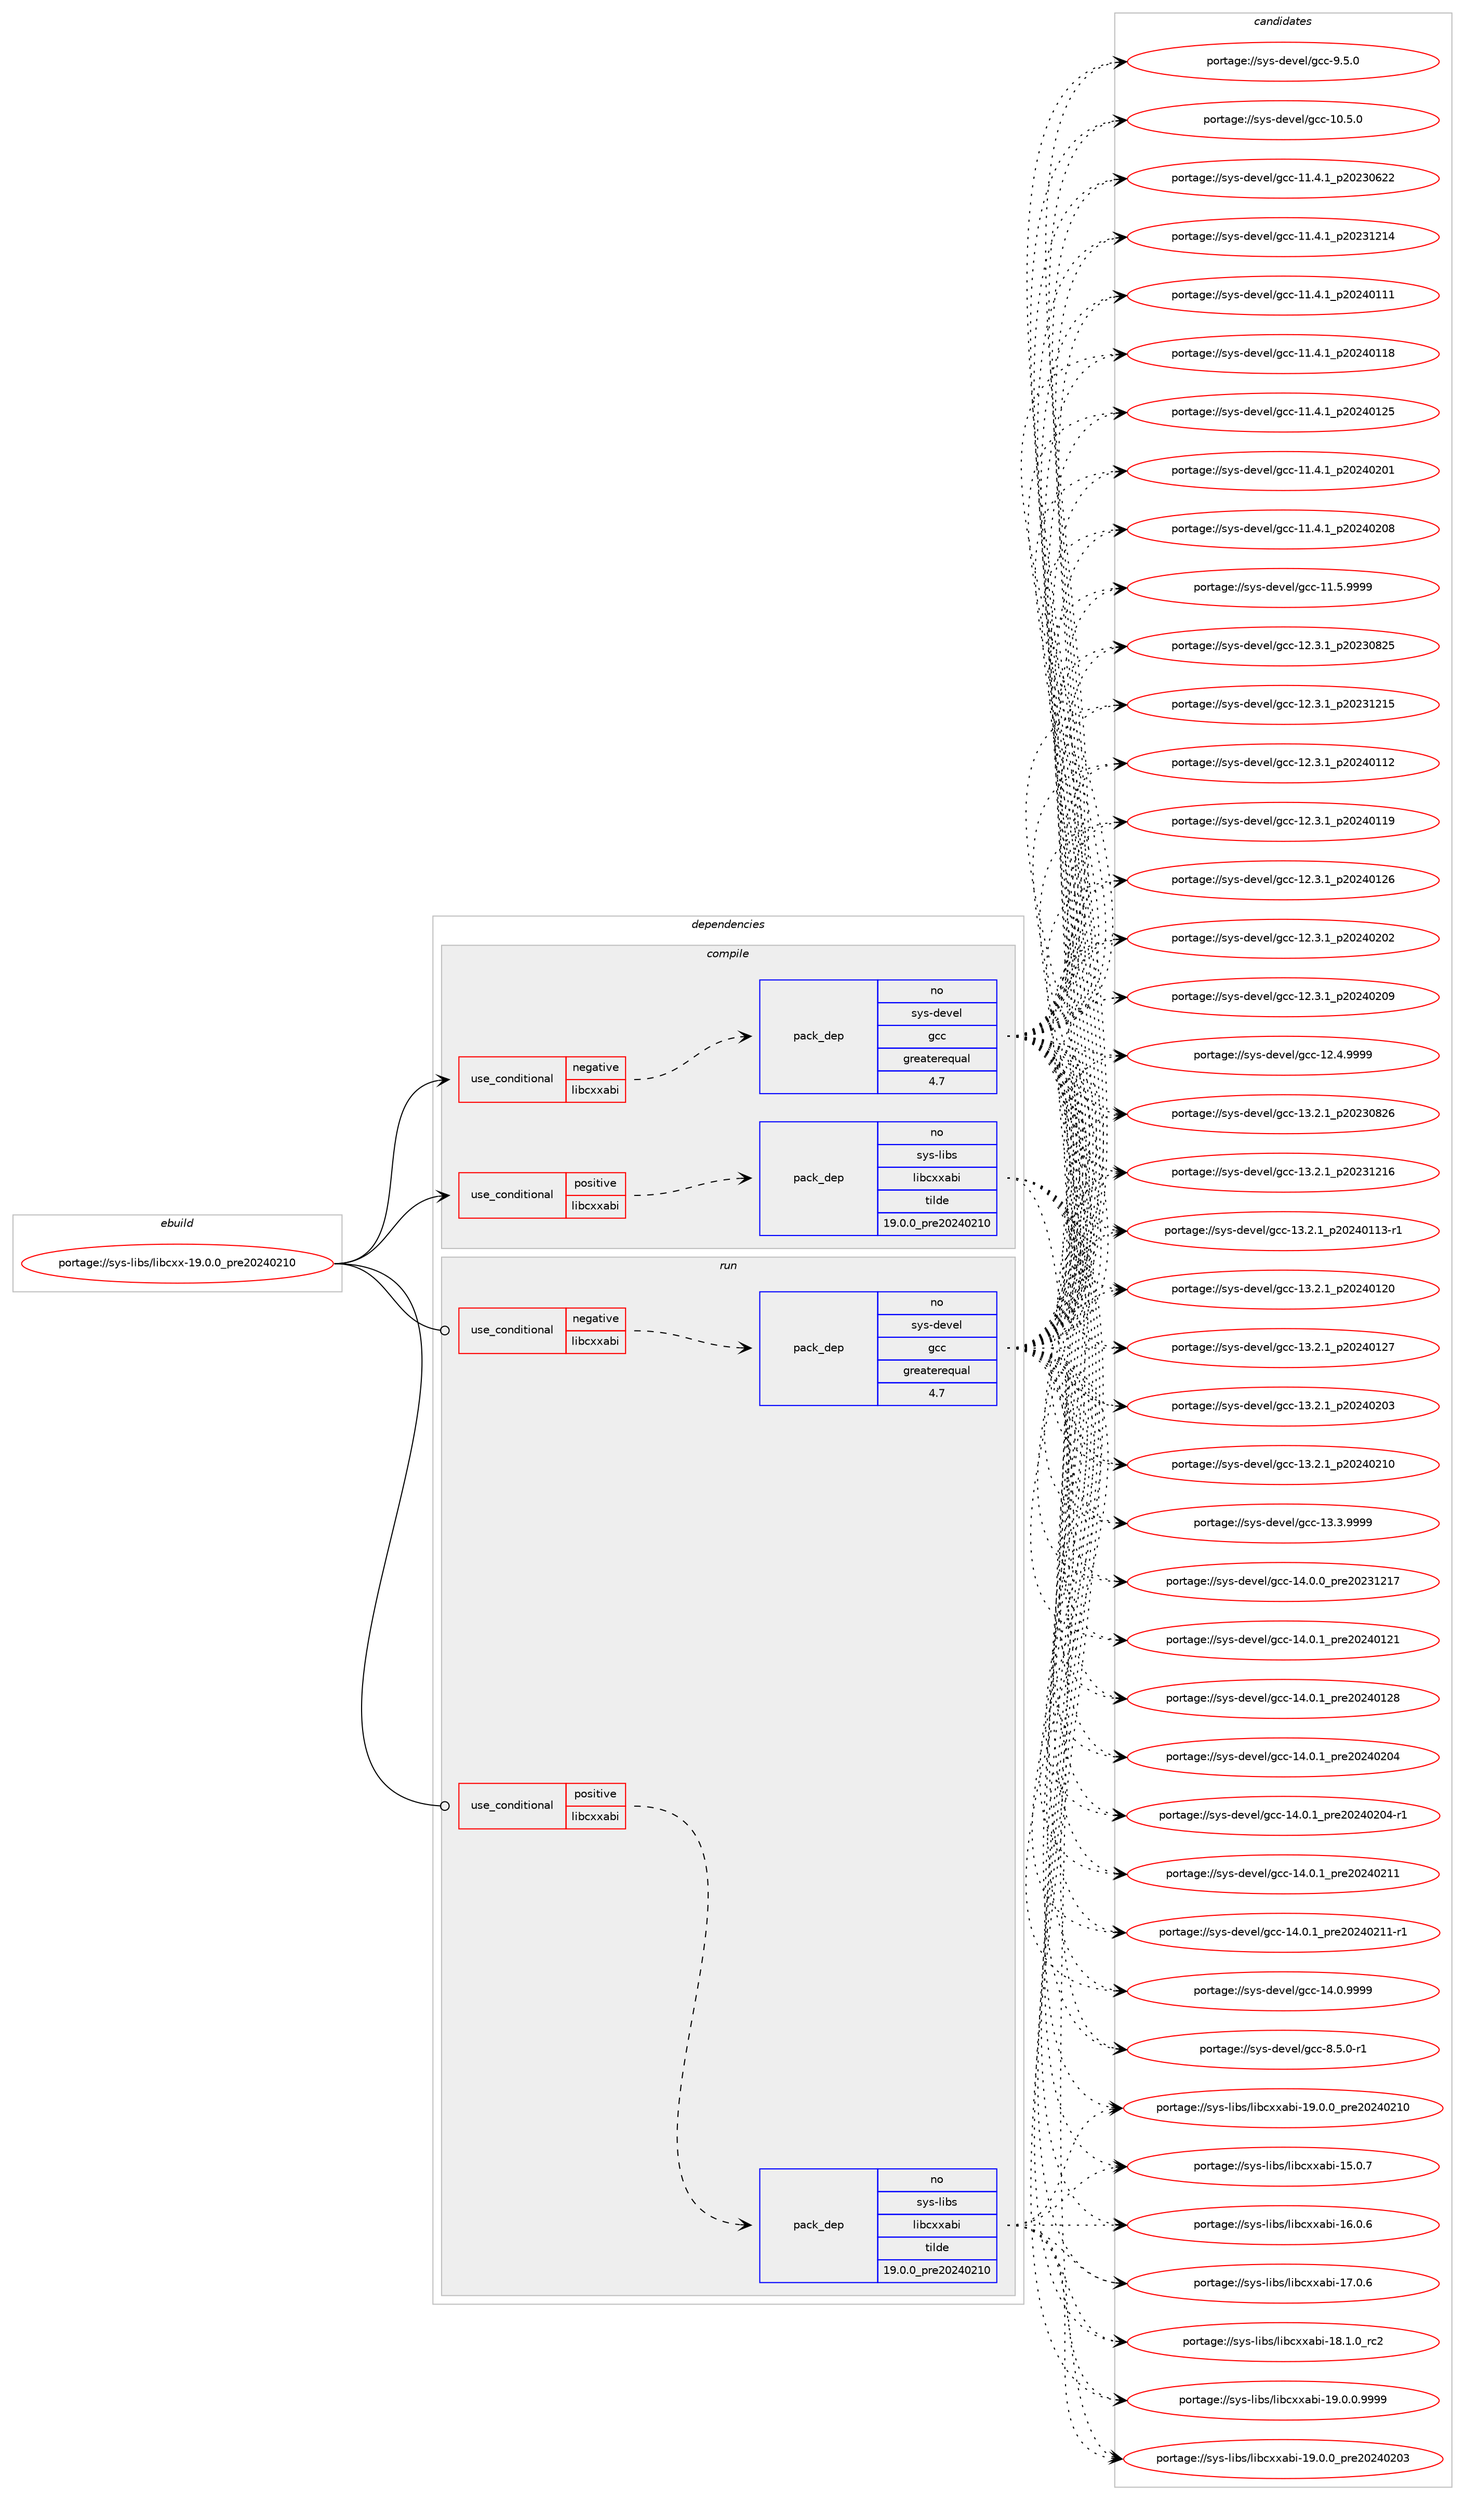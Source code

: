 digraph prolog {

# *************
# Graph options
# *************

newrank=true;
concentrate=true;
compound=true;
graph [rankdir=LR,fontname=Helvetica,fontsize=10,ranksep=1.5];#, ranksep=2.5, nodesep=0.2];
edge  [arrowhead=vee];
node  [fontname=Helvetica,fontsize=10];

# **********
# The ebuild
# **********

subgraph cluster_leftcol {
color=gray;
label=<<i>ebuild</i>>;
id [label="portage://sys-libs/libcxx-19.0.0_pre20240210", color=red, width=4, href="../sys-libs/libcxx-19.0.0_pre20240210.svg"];
}

# ****************
# The dependencies
# ****************

subgraph cluster_midcol {
color=gray;
label=<<i>dependencies</i>>;
subgraph cluster_compile {
fillcolor="#eeeeee";
style=filled;
label=<<i>compile</i>>;
subgraph cond16757 {
dependency25088 [label=<<TABLE BORDER="0" CELLBORDER="1" CELLSPACING="0" CELLPADDING="4"><TR><TD ROWSPAN="3" CELLPADDING="10">use_conditional</TD></TR><TR><TD>negative</TD></TR><TR><TD>libcxxabi</TD></TR></TABLE>>, shape=none, color=red];
subgraph pack8127 {
dependency25089 [label=<<TABLE BORDER="0" CELLBORDER="1" CELLSPACING="0" CELLPADDING="4" WIDTH="220"><TR><TD ROWSPAN="6" CELLPADDING="30">pack_dep</TD></TR><TR><TD WIDTH="110">no</TD></TR><TR><TD>sys-devel</TD></TR><TR><TD>gcc</TD></TR><TR><TD>greaterequal</TD></TR><TR><TD>4.7</TD></TR></TABLE>>, shape=none, color=blue];
}
dependency25088:e -> dependency25089:w [weight=20,style="dashed",arrowhead="vee"];
}
id:e -> dependency25088:w [weight=20,style="solid",arrowhead="vee"];
subgraph cond16758 {
dependency25090 [label=<<TABLE BORDER="0" CELLBORDER="1" CELLSPACING="0" CELLPADDING="4"><TR><TD ROWSPAN="3" CELLPADDING="10">use_conditional</TD></TR><TR><TD>positive</TD></TR><TR><TD>libcxxabi</TD></TR></TABLE>>, shape=none, color=red];
subgraph pack8128 {
dependency25091 [label=<<TABLE BORDER="0" CELLBORDER="1" CELLSPACING="0" CELLPADDING="4" WIDTH="220"><TR><TD ROWSPAN="6" CELLPADDING="30">pack_dep</TD></TR><TR><TD WIDTH="110">no</TD></TR><TR><TD>sys-libs</TD></TR><TR><TD>libcxxabi</TD></TR><TR><TD>tilde</TD></TR><TR><TD>19.0.0_pre20240210</TD></TR></TABLE>>, shape=none, color=blue];
}
dependency25090:e -> dependency25091:w [weight=20,style="dashed",arrowhead="vee"];
}
id:e -> dependency25090:w [weight=20,style="solid",arrowhead="vee"];
# *** BEGIN UNKNOWN DEPENDENCY TYPE (TODO) ***
# id -> package_dependency(portage://sys-libs/libcxx-19.0.0_pre20240210,install,no,sys-devel,llvm,none,[,,],[slot(19)],[])
# *** END UNKNOWN DEPENDENCY TYPE (TODO) ***

}
subgraph cluster_compileandrun {
fillcolor="#eeeeee";
style=filled;
label=<<i>compile and run</i>>;
}
subgraph cluster_run {
fillcolor="#eeeeee";
style=filled;
label=<<i>run</i>>;
subgraph cond16759 {
dependency25092 [label=<<TABLE BORDER="0" CELLBORDER="1" CELLSPACING="0" CELLPADDING="4"><TR><TD ROWSPAN="3" CELLPADDING="10">use_conditional</TD></TR><TR><TD>negative</TD></TR><TR><TD>libcxxabi</TD></TR></TABLE>>, shape=none, color=red];
subgraph pack8129 {
dependency25093 [label=<<TABLE BORDER="0" CELLBORDER="1" CELLSPACING="0" CELLPADDING="4" WIDTH="220"><TR><TD ROWSPAN="6" CELLPADDING="30">pack_dep</TD></TR><TR><TD WIDTH="110">no</TD></TR><TR><TD>sys-devel</TD></TR><TR><TD>gcc</TD></TR><TR><TD>greaterequal</TD></TR><TR><TD>4.7</TD></TR></TABLE>>, shape=none, color=blue];
}
dependency25092:e -> dependency25093:w [weight=20,style="dashed",arrowhead="vee"];
}
id:e -> dependency25092:w [weight=20,style="solid",arrowhead="odot"];
subgraph cond16760 {
dependency25094 [label=<<TABLE BORDER="0" CELLBORDER="1" CELLSPACING="0" CELLPADDING="4"><TR><TD ROWSPAN="3" CELLPADDING="10">use_conditional</TD></TR><TR><TD>positive</TD></TR><TR><TD>libcxxabi</TD></TR></TABLE>>, shape=none, color=red];
subgraph pack8130 {
dependency25095 [label=<<TABLE BORDER="0" CELLBORDER="1" CELLSPACING="0" CELLPADDING="4" WIDTH="220"><TR><TD ROWSPAN="6" CELLPADDING="30">pack_dep</TD></TR><TR><TD WIDTH="110">no</TD></TR><TR><TD>sys-libs</TD></TR><TR><TD>libcxxabi</TD></TR><TR><TD>tilde</TD></TR><TR><TD>19.0.0_pre20240210</TD></TR></TABLE>>, shape=none, color=blue];
}
dependency25094:e -> dependency25095:w [weight=20,style="dashed",arrowhead="vee"];
}
id:e -> dependency25094:w [weight=20,style="solid",arrowhead="odot"];
}
}

# **************
# The candidates
# **************

subgraph cluster_choices {
rank=same;
color=gray;
label=<<i>candidates</i>>;

subgraph choice8127 {
color=black;
nodesep=1;
choice1151211154510010111810110847103999945494846534648 [label="portage://sys-devel/gcc-10.5.0", color=red, width=4,href="../sys-devel/gcc-10.5.0.svg"];
choice1151211154510010111810110847103999945494946524649951125048505148545050 [label="portage://sys-devel/gcc-11.4.1_p20230622", color=red, width=4,href="../sys-devel/gcc-11.4.1_p20230622.svg"];
choice1151211154510010111810110847103999945494946524649951125048505149504952 [label="portage://sys-devel/gcc-11.4.1_p20231214", color=red, width=4,href="../sys-devel/gcc-11.4.1_p20231214.svg"];
choice1151211154510010111810110847103999945494946524649951125048505248494949 [label="portage://sys-devel/gcc-11.4.1_p20240111", color=red, width=4,href="../sys-devel/gcc-11.4.1_p20240111.svg"];
choice1151211154510010111810110847103999945494946524649951125048505248494956 [label="portage://sys-devel/gcc-11.4.1_p20240118", color=red, width=4,href="../sys-devel/gcc-11.4.1_p20240118.svg"];
choice1151211154510010111810110847103999945494946524649951125048505248495053 [label="portage://sys-devel/gcc-11.4.1_p20240125", color=red, width=4,href="../sys-devel/gcc-11.4.1_p20240125.svg"];
choice1151211154510010111810110847103999945494946524649951125048505248504849 [label="portage://sys-devel/gcc-11.4.1_p20240201", color=red, width=4,href="../sys-devel/gcc-11.4.1_p20240201.svg"];
choice1151211154510010111810110847103999945494946524649951125048505248504856 [label="portage://sys-devel/gcc-11.4.1_p20240208", color=red, width=4,href="../sys-devel/gcc-11.4.1_p20240208.svg"];
choice1151211154510010111810110847103999945494946534657575757 [label="portage://sys-devel/gcc-11.5.9999", color=red, width=4,href="../sys-devel/gcc-11.5.9999.svg"];
choice1151211154510010111810110847103999945495046514649951125048505148565053 [label="portage://sys-devel/gcc-12.3.1_p20230825", color=red, width=4,href="../sys-devel/gcc-12.3.1_p20230825.svg"];
choice1151211154510010111810110847103999945495046514649951125048505149504953 [label="portage://sys-devel/gcc-12.3.1_p20231215", color=red, width=4,href="../sys-devel/gcc-12.3.1_p20231215.svg"];
choice1151211154510010111810110847103999945495046514649951125048505248494950 [label="portage://sys-devel/gcc-12.3.1_p20240112", color=red, width=4,href="../sys-devel/gcc-12.3.1_p20240112.svg"];
choice1151211154510010111810110847103999945495046514649951125048505248494957 [label="portage://sys-devel/gcc-12.3.1_p20240119", color=red, width=4,href="../sys-devel/gcc-12.3.1_p20240119.svg"];
choice1151211154510010111810110847103999945495046514649951125048505248495054 [label="portage://sys-devel/gcc-12.3.1_p20240126", color=red, width=4,href="../sys-devel/gcc-12.3.1_p20240126.svg"];
choice1151211154510010111810110847103999945495046514649951125048505248504850 [label="portage://sys-devel/gcc-12.3.1_p20240202", color=red, width=4,href="../sys-devel/gcc-12.3.1_p20240202.svg"];
choice1151211154510010111810110847103999945495046514649951125048505248504857 [label="portage://sys-devel/gcc-12.3.1_p20240209", color=red, width=4,href="../sys-devel/gcc-12.3.1_p20240209.svg"];
choice1151211154510010111810110847103999945495046524657575757 [label="portage://sys-devel/gcc-12.4.9999", color=red, width=4,href="../sys-devel/gcc-12.4.9999.svg"];
choice1151211154510010111810110847103999945495146504649951125048505148565054 [label="portage://sys-devel/gcc-13.2.1_p20230826", color=red, width=4,href="../sys-devel/gcc-13.2.1_p20230826.svg"];
choice1151211154510010111810110847103999945495146504649951125048505149504954 [label="portage://sys-devel/gcc-13.2.1_p20231216", color=red, width=4,href="../sys-devel/gcc-13.2.1_p20231216.svg"];
choice11512111545100101118101108471039999454951465046499511250485052484949514511449 [label="portage://sys-devel/gcc-13.2.1_p20240113-r1", color=red, width=4,href="../sys-devel/gcc-13.2.1_p20240113-r1.svg"];
choice1151211154510010111810110847103999945495146504649951125048505248495048 [label="portage://sys-devel/gcc-13.2.1_p20240120", color=red, width=4,href="../sys-devel/gcc-13.2.1_p20240120.svg"];
choice1151211154510010111810110847103999945495146504649951125048505248495055 [label="portage://sys-devel/gcc-13.2.1_p20240127", color=red, width=4,href="../sys-devel/gcc-13.2.1_p20240127.svg"];
choice1151211154510010111810110847103999945495146504649951125048505248504851 [label="portage://sys-devel/gcc-13.2.1_p20240203", color=red, width=4,href="../sys-devel/gcc-13.2.1_p20240203.svg"];
choice1151211154510010111810110847103999945495146504649951125048505248504948 [label="portage://sys-devel/gcc-13.2.1_p20240210", color=red, width=4,href="../sys-devel/gcc-13.2.1_p20240210.svg"];
choice1151211154510010111810110847103999945495146514657575757 [label="portage://sys-devel/gcc-13.3.9999", color=red, width=4,href="../sys-devel/gcc-13.3.9999.svg"];
choice1151211154510010111810110847103999945495246484648951121141015048505149504955 [label="portage://sys-devel/gcc-14.0.0_pre20231217", color=red, width=4,href="../sys-devel/gcc-14.0.0_pre20231217.svg"];
choice1151211154510010111810110847103999945495246484649951121141015048505248495049 [label="portage://sys-devel/gcc-14.0.1_pre20240121", color=red, width=4,href="../sys-devel/gcc-14.0.1_pre20240121.svg"];
choice1151211154510010111810110847103999945495246484649951121141015048505248495056 [label="portage://sys-devel/gcc-14.0.1_pre20240128", color=red, width=4,href="../sys-devel/gcc-14.0.1_pre20240128.svg"];
choice1151211154510010111810110847103999945495246484649951121141015048505248504852 [label="portage://sys-devel/gcc-14.0.1_pre20240204", color=red, width=4,href="../sys-devel/gcc-14.0.1_pre20240204.svg"];
choice11512111545100101118101108471039999454952464846499511211410150485052485048524511449 [label="portage://sys-devel/gcc-14.0.1_pre20240204-r1", color=red, width=4,href="../sys-devel/gcc-14.0.1_pre20240204-r1.svg"];
choice1151211154510010111810110847103999945495246484649951121141015048505248504949 [label="portage://sys-devel/gcc-14.0.1_pre20240211", color=red, width=4,href="../sys-devel/gcc-14.0.1_pre20240211.svg"];
choice11512111545100101118101108471039999454952464846499511211410150485052485049494511449 [label="portage://sys-devel/gcc-14.0.1_pre20240211-r1", color=red, width=4,href="../sys-devel/gcc-14.0.1_pre20240211-r1.svg"];
choice1151211154510010111810110847103999945495246484657575757 [label="portage://sys-devel/gcc-14.0.9999", color=red, width=4,href="../sys-devel/gcc-14.0.9999.svg"];
choice115121115451001011181011084710399994556465346484511449 [label="portage://sys-devel/gcc-8.5.0-r1", color=red, width=4,href="../sys-devel/gcc-8.5.0-r1.svg"];
choice11512111545100101118101108471039999455746534648 [label="portage://sys-devel/gcc-9.5.0", color=red, width=4,href="../sys-devel/gcc-9.5.0.svg"];
dependency25089:e -> choice1151211154510010111810110847103999945494846534648:w [style=dotted,weight="100"];
dependency25089:e -> choice1151211154510010111810110847103999945494946524649951125048505148545050:w [style=dotted,weight="100"];
dependency25089:e -> choice1151211154510010111810110847103999945494946524649951125048505149504952:w [style=dotted,weight="100"];
dependency25089:e -> choice1151211154510010111810110847103999945494946524649951125048505248494949:w [style=dotted,weight="100"];
dependency25089:e -> choice1151211154510010111810110847103999945494946524649951125048505248494956:w [style=dotted,weight="100"];
dependency25089:e -> choice1151211154510010111810110847103999945494946524649951125048505248495053:w [style=dotted,weight="100"];
dependency25089:e -> choice1151211154510010111810110847103999945494946524649951125048505248504849:w [style=dotted,weight="100"];
dependency25089:e -> choice1151211154510010111810110847103999945494946524649951125048505248504856:w [style=dotted,weight="100"];
dependency25089:e -> choice1151211154510010111810110847103999945494946534657575757:w [style=dotted,weight="100"];
dependency25089:e -> choice1151211154510010111810110847103999945495046514649951125048505148565053:w [style=dotted,weight="100"];
dependency25089:e -> choice1151211154510010111810110847103999945495046514649951125048505149504953:w [style=dotted,weight="100"];
dependency25089:e -> choice1151211154510010111810110847103999945495046514649951125048505248494950:w [style=dotted,weight="100"];
dependency25089:e -> choice1151211154510010111810110847103999945495046514649951125048505248494957:w [style=dotted,weight="100"];
dependency25089:e -> choice1151211154510010111810110847103999945495046514649951125048505248495054:w [style=dotted,weight="100"];
dependency25089:e -> choice1151211154510010111810110847103999945495046514649951125048505248504850:w [style=dotted,weight="100"];
dependency25089:e -> choice1151211154510010111810110847103999945495046514649951125048505248504857:w [style=dotted,weight="100"];
dependency25089:e -> choice1151211154510010111810110847103999945495046524657575757:w [style=dotted,weight="100"];
dependency25089:e -> choice1151211154510010111810110847103999945495146504649951125048505148565054:w [style=dotted,weight="100"];
dependency25089:e -> choice1151211154510010111810110847103999945495146504649951125048505149504954:w [style=dotted,weight="100"];
dependency25089:e -> choice11512111545100101118101108471039999454951465046499511250485052484949514511449:w [style=dotted,weight="100"];
dependency25089:e -> choice1151211154510010111810110847103999945495146504649951125048505248495048:w [style=dotted,weight="100"];
dependency25089:e -> choice1151211154510010111810110847103999945495146504649951125048505248495055:w [style=dotted,weight="100"];
dependency25089:e -> choice1151211154510010111810110847103999945495146504649951125048505248504851:w [style=dotted,weight="100"];
dependency25089:e -> choice1151211154510010111810110847103999945495146504649951125048505248504948:w [style=dotted,weight="100"];
dependency25089:e -> choice1151211154510010111810110847103999945495146514657575757:w [style=dotted,weight="100"];
dependency25089:e -> choice1151211154510010111810110847103999945495246484648951121141015048505149504955:w [style=dotted,weight="100"];
dependency25089:e -> choice1151211154510010111810110847103999945495246484649951121141015048505248495049:w [style=dotted,weight="100"];
dependency25089:e -> choice1151211154510010111810110847103999945495246484649951121141015048505248495056:w [style=dotted,weight="100"];
dependency25089:e -> choice1151211154510010111810110847103999945495246484649951121141015048505248504852:w [style=dotted,weight="100"];
dependency25089:e -> choice11512111545100101118101108471039999454952464846499511211410150485052485048524511449:w [style=dotted,weight="100"];
dependency25089:e -> choice1151211154510010111810110847103999945495246484649951121141015048505248504949:w [style=dotted,weight="100"];
dependency25089:e -> choice11512111545100101118101108471039999454952464846499511211410150485052485049494511449:w [style=dotted,weight="100"];
dependency25089:e -> choice1151211154510010111810110847103999945495246484657575757:w [style=dotted,weight="100"];
dependency25089:e -> choice115121115451001011181011084710399994556465346484511449:w [style=dotted,weight="100"];
dependency25089:e -> choice11512111545100101118101108471039999455746534648:w [style=dotted,weight="100"];
}
subgraph choice8128 {
color=black;
nodesep=1;
choice1151211154510810598115471081059899120120979810545495346484655 [label="portage://sys-libs/libcxxabi-15.0.7", color=red, width=4,href="../sys-libs/libcxxabi-15.0.7.svg"];
choice1151211154510810598115471081059899120120979810545495446484654 [label="portage://sys-libs/libcxxabi-16.0.6", color=red, width=4,href="../sys-libs/libcxxabi-16.0.6.svg"];
choice1151211154510810598115471081059899120120979810545495546484654 [label="portage://sys-libs/libcxxabi-17.0.6", color=red, width=4,href="../sys-libs/libcxxabi-17.0.6.svg"];
choice1151211154510810598115471081059899120120979810545495646494648951149950 [label="portage://sys-libs/libcxxabi-18.1.0_rc2", color=red, width=4,href="../sys-libs/libcxxabi-18.1.0_rc2.svg"];
choice11512111545108105981154710810598991201209798105454957464846484657575757 [label="portage://sys-libs/libcxxabi-19.0.0.9999", color=red, width=4,href="../sys-libs/libcxxabi-19.0.0.9999.svg"];
choice1151211154510810598115471081059899120120979810545495746484648951121141015048505248504851 [label="portage://sys-libs/libcxxabi-19.0.0_pre20240203", color=red, width=4,href="../sys-libs/libcxxabi-19.0.0_pre20240203.svg"];
choice1151211154510810598115471081059899120120979810545495746484648951121141015048505248504948 [label="portage://sys-libs/libcxxabi-19.0.0_pre20240210", color=red, width=4,href="../sys-libs/libcxxabi-19.0.0_pre20240210.svg"];
dependency25091:e -> choice1151211154510810598115471081059899120120979810545495346484655:w [style=dotted,weight="100"];
dependency25091:e -> choice1151211154510810598115471081059899120120979810545495446484654:w [style=dotted,weight="100"];
dependency25091:e -> choice1151211154510810598115471081059899120120979810545495546484654:w [style=dotted,weight="100"];
dependency25091:e -> choice1151211154510810598115471081059899120120979810545495646494648951149950:w [style=dotted,weight="100"];
dependency25091:e -> choice11512111545108105981154710810598991201209798105454957464846484657575757:w [style=dotted,weight="100"];
dependency25091:e -> choice1151211154510810598115471081059899120120979810545495746484648951121141015048505248504851:w [style=dotted,weight="100"];
dependency25091:e -> choice1151211154510810598115471081059899120120979810545495746484648951121141015048505248504948:w [style=dotted,weight="100"];
}
subgraph choice8129 {
color=black;
nodesep=1;
choice1151211154510010111810110847103999945494846534648 [label="portage://sys-devel/gcc-10.5.0", color=red, width=4,href="../sys-devel/gcc-10.5.0.svg"];
choice1151211154510010111810110847103999945494946524649951125048505148545050 [label="portage://sys-devel/gcc-11.4.1_p20230622", color=red, width=4,href="../sys-devel/gcc-11.4.1_p20230622.svg"];
choice1151211154510010111810110847103999945494946524649951125048505149504952 [label="portage://sys-devel/gcc-11.4.1_p20231214", color=red, width=4,href="../sys-devel/gcc-11.4.1_p20231214.svg"];
choice1151211154510010111810110847103999945494946524649951125048505248494949 [label="portage://sys-devel/gcc-11.4.1_p20240111", color=red, width=4,href="../sys-devel/gcc-11.4.1_p20240111.svg"];
choice1151211154510010111810110847103999945494946524649951125048505248494956 [label="portage://sys-devel/gcc-11.4.1_p20240118", color=red, width=4,href="../sys-devel/gcc-11.4.1_p20240118.svg"];
choice1151211154510010111810110847103999945494946524649951125048505248495053 [label="portage://sys-devel/gcc-11.4.1_p20240125", color=red, width=4,href="../sys-devel/gcc-11.4.1_p20240125.svg"];
choice1151211154510010111810110847103999945494946524649951125048505248504849 [label="portage://sys-devel/gcc-11.4.1_p20240201", color=red, width=4,href="../sys-devel/gcc-11.4.1_p20240201.svg"];
choice1151211154510010111810110847103999945494946524649951125048505248504856 [label="portage://sys-devel/gcc-11.4.1_p20240208", color=red, width=4,href="../sys-devel/gcc-11.4.1_p20240208.svg"];
choice1151211154510010111810110847103999945494946534657575757 [label="portage://sys-devel/gcc-11.5.9999", color=red, width=4,href="../sys-devel/gcc-11.5.9999.svg"];
choice1151211154510010111810110847103999945495046514649951125048505148565053 [label="portage://sys-devel/gcc-12.3.1_p20230825", color=red, width=4,href="../sys-devel/gcc-12.3.1_p20230825.svg"];
choice1151211154510010111810110847103999945495046514649951125048505149504953 [label="portage://sys-devel/gcc-12.3.1_p20231215", color=red, width=4,href="../sys-devel/gcc-12.3.1_p20231215.svg"];
choice1151211154510010111810110847103999945495046514649951125048505248494950 [label="portage://sys-devel/gcc-12.3.1_p20240112", color=red, width=4,href="../sys-devel/gcc-12.3.1_p20240112.svg"];
choice1151211154510010111810110847103999945495046514649951125048505248494957 [label="portage://sys-devel/gcc-12.3.1_p20240119", color=red, width=4,href="../sys-devel/gcc-12.3.1_p20240119.svg"];
choice1151211154510010111810110847103999945495046514649951125048505248495054 [label="portage://sys-devel/gcc-12.3.1_p20240126", color=red, width=4,href="../sys-devel/gcc-12.3.1_p20240126.svg"];
choice1151211154510010111810110847103999945495046514649951125048505248504850 [label="portage://sys-devel/gcc-12.3.1_p20240202", color=red, width=4,href="../sys-devel/gcc-12.3.1_p20240202.svg"];
choice1151211154510010111810110847103999945495046514649951125048505248504857 [label="portage://sys-devel/gcc-12.3.1_p20240209", color=red, width=4,href="../sys-devel/gcc-12.3.1_p20240209.svg"];
choice1151211154510010111810110847103999945495046524657575757 [label="portage://sys-devel/gcc-12.4.9999", color=red, width=4,href="../sys-devel/gcc-12.4.9999.svg"];
choice1151211154510010111810110847103999945495146504649951125048505148565054 [label="portage://sys-devel/gcc-13.2.1_p20230826", color=red, width=4,href="../sys-devel/gcc-13.2.1_p20230826.svg"];
choice1151211154510010111810110847103999945495146504649951125048505149504954 [label="portage://sys-devel/gcc-13.2.1_p20231216", color=red, width=4,href="../sys-devel/gcc-13.2.1_p20231216.svg"];
choice11512111545100101118101108471039999454951465046499511250485052484949514511449 [label="portage://sys-devel/gcc-13.2.1_p20240113-r1", color=red, width=4,href="../sys-devel/gcc-13.2.1_p20240113-r1.svg"];
choice1151211154510010111810110847103999945495146504649951125048505248495048 [label="portage://sys-devel/gcc-13.2.1_p20240120", color=red, width=4,href="../sys-devel/gcc-13.2.1_p20240120.svg"];
choice1151211154510010111810110847103999945495146504649951125048505248495055 [label="portage://sys-devel/gcc-13.2.1_p20240127", color=red, width=4,href="../sys-devel/gcc-13.2.1_p20240127.svg"];
choice1151211154510010111810110847103999945495146504649951125048505248504851 [label="portage://sys-devel/gcc-13.2.1_p20240203", color=red, width=4,href="../sys-devel/gcc-13.2.1_p20240203.svg"];
choice1151211154510010111810110847103999945495146504649951125048505248504948 [label="portage://sys-devel/gcc-13.2.1_p20240210", color=red, width=4,href="../sys-devel/gcc-13.2.1_p20240210.svg"];
choice1151211154510010111810110847103999945495146514657575757 [label="portage://sys-devel/gcc-13.3.9999", color=red, width=4,href="../sys-devel/gcc-13.3.9999.svg"];
choice1151211154510010111810110847103999945495246484648951121141015048505149504955 [label="portage://sys-devel/gcc-14.0.0_pre20231217", color=red, width=4,href="../sys-devel/gcc-14.0.0_pre20231217.svg"];
choice1151211154510010111810110847103999945495246484649951121141015048505248495049 [label="portage://sys-devel/gcc-14.0.1_pre20240121", color=red, width=4,href="../sys-devel/gcc-14.0.1_pre20240121.svg"];
choice1151211154510010111810110847103999945495246484649951121141015048505248495056 [label="portage://sys-devel/gcc-14.0.1_pre20240128", color=red, width=4,href="../sys-devel/gcc-14.0.1_pre20240128.svg"];
choice1151211154510010111810110847103999945495246484649951121141015048505248504852 [label="portage://sys-devel/gcc-14.0.1_pre20240204", color=red, width=4,href="../sys-devel/gcc-14.0.1_pre20240204.svg"];
choice11512111545100101118101108471039999454952464846499511211410150485052485048524511449 [label="portage://sys-devel/gcc-14.0.1_pre20240204-r1", color=red, width=4,href="../sys-devel/gcc-14.0.1_pre20240204-r1.svg"];
choice1151211154510010111810110847103999945495246484649951121141015048505248504949 [label="portage://sys-devel/gcc-14.0.1_pre20240211", color=red, width=4,href="../sys-devel/gcc-14.0.1_pre20240211.svg"];
choice11512111545100101118101108471039999454952464846499511211410150485052485049494511449 [label="portage://sys-devel/gcc-14.0.1_pre20240211-r1", color=red, width=4,href="../sys-devel/gcc-14.0.1_pre20240211-r1.svg"];
choice1151211154510010111810110847103999945495246484657575757 [label="portage://sys-devel/gcc-14.0.9999", color=red, width=4,href="../sys-devel/gcc-14.0.9999.svg"];
choice115121115451001011181011084710399994556465346484511449 [label="portage://sys-devel/gcc-8.5.0-r1", color=red, width=4,href="../sys-devel/gcc-8.5.0-r1.svg"];
choice11512111545100101118101108471039999455746534648 [label="portage://sys-devel/gcc-9.5.0", color=red, width=4,href="../sys-devel/gcc-9.5.0.svg"];
dependency25093:e -> choice1151211154510010111810110847103999945494846534648:w [style=dotted,weight="100"];
dependency25093:e -> choice1151211154510010111810110847103999945494946524649951125048505148545050:w [style=dotted,weight="100"];
dependency25093:e -> choice1151211154510010111810110847103999945494946524649951125048505149504952:w [style=dotted,weight="100"];
dependency25093:e -> choice1151211154510010111810110847103999945494946524649951125048505248494949:w [style=dotted,weight="100"];
dependency25093:e -> choice1151211154510010111810110847103999945494946524649951125048505248494956:w [style=dotted,weight="100"];
dependency25093:e -> choice1151211154510010111810110847103999945494946524649951125048505248495053:w [style=dotted,weight="100"];
dependency25093:e -> choice1151211154510010111810110847103999945494946524649951125048505248504849:w [style=dotted,weight="100"];
dependency25093:e -> choice1151211154510010111810110847103999945494946524649951125048505248504856:w [style=dotted,weight="100"];
dependency25093:e -> choice1151211154510010111810110847103999945494946534657575757:w [style=dotted,weight="100"];
dependency25093:e -> choice1151211154510010111810110847103999945495046514649951125048505148565053:w [style=dotted,weight="100"];
dependency25093:e -> choice1151211154510010111810110847103999945495046514649951125048505149504953:w [style=dotted,weight="100"];
dependency25093:e -> choice1151211154510010111810110847103999945495046514649951125048505248494950:w [style=dotted,weight="100"];
dependency25093:e -> choice1151211154510010111810110847103999945495046514649951125048505248494957:w [style=dotted,weight="100"];
dependency25093:e -> choice1151211154510010111810110847103999945495046514649951125048505248495054:w [style=dotted,weight="100"];
dependency25093:e -> choice1151211154510010111810110847103999945495046514649951125048505248504850:w [style=dotted,weight="100"];
dependency25093:e -> choice1151211154510010111810110847103999945495046514649951125048505248504857:w [style=dotted,weight="100"];
dependency25093:e -> choice1151211154510010111810110847103999945495046524657575757:w [style=dotted,weight="100"];
dependency25093:e -> choice1151211154510010111810110847103999945495146504649951125048505148565054:w [style=dotted,weight="100"];
dependency25093:e -> choice1151211154510010111810110847103999945495146504649951125048505149504954:w [style=dotted,weight="100"];
dependency25093:e -> choice11512111545100101118101108471039999454951465046499511250485052484949514511449:w [style=dotted,weight="100"];
dependency25093:e -> choice1151211154510010111810110847103999945495146504649951125048505248495048:w [style=dotted,weight="100"];
dependency25093:e -> choice1151211154510010111810110847103999945495146504649951125048505248495055:w [style=dotted,weight="100"];
dependency25093:e -> choice1151211154510010111810110847103999945495146504649951125048505248504851:w [style=dotted,weight="100"];
dependency25093:e -> choice1151211154510010111810110847103999945495146504649951125048505248504948:w [style=dotted,weight="100"];
dependency25093:e -> choice1151211154510010111810110847103999945495146514657575757:w [style=dotted,weight="100"];
dependency25093:e -> choice1151211154510010111810110847103999945495246484648951121141015048505149504955:w [style=dotted,weight="100"];
dependency25093:e -> choice1151211154510010111810110847103999945495246484649951121141015048505248495049:w [style=dotted,weight="100"];
dependency25093:e -> choice1151211154510010111810110847103999945495246484649951121141015048505248495056:w [style=dotted,weight="100"];
dependency25093:e -> choice1151211154510010111810110847103999945495246484649951121141015048505248504852:w [style=dotted,weight="100"];
dependency25093:e -> choice11512111545100101118101108471039999454952464846499511211410150485052485048524511449:w [style=dotted,weight="100"];
dependency25093:e -> choice1151211154510010111810110847103999945495246484649951121141015048505248504949:w [style=dotted,weight="100"];
dependency25093:e -> choice11512111545100101118101108471039999454952464846499511211410150485052485049494511449:w [style=dotted,weight="100"];
dependency25093:e -> choice1151211154510010111810110847103999945495246484657575757:w [style=dotted,weight="100"];
dependency25093:e -> choice115121115451001011181011084710399994556465346484511449:w [style=dotted,weight="100"];
dependency25093:e -> choice11512111545100101118101108471039999455746534648:w [style=dotted,weight="100"];
}
subgraph choice8130 {
color=black;
nodesep=1;
choice1151211154510810598115471081059899120120979810545495346484655 [label="portage://sys-libs/libcxxabi-15.0.7", color=red, width=4,href="../sys-libs/libcxxabi-15.0.7.svg"];
choice1151211154510810598115471081059899120120979810545495446484654 [label="portage://sys-libs/libcxxabi-16.0.6", color=red, width=4,href="../sys-libs/libcxxabi-16.0.6.svg"];
choice1151211154510810598115471081059899120120979810545495546484654 [label="portage://sys-libs/libcxxabi-17.0.6", color=red, width=4,href="../sys-libs/libcxxabi-17.0.6.svg"];
choice1151211154510810598115471081059899120120979810545495646494648951149950 [label="portage://sys-libs/libcxxabi-18.1.0_rc2", color=red, width=4,href="../sys-libs/libcxxabi-18.1.0_rc2.svg"];
choice11512111545108105981154710810598991201209798105454957464846484657575757 [label="portage://sys-libs/libcxxabi-19.0.0.9999", color=red, width=4,href="../sys-libs/libcxxabi-19.0.0.9999.svg"];
choice1151211154510810598115471081059899120120979810545495746484648951121141015048505248504851 [label="portage://sys-libs/libcxxabi-19.0.0_pre20240203", color=red, width=4,href="../sys-libs/libcxxabi-19.0.0_pre20240203.svg"];
choice1151211154510810598115471081059899120120979810545495746484648951121141015048505248504948 [label="portage://sys-libs/libcxxabi-19.0.0_pre20240210", color=red, width=4,href="../sys-libs/libcxxabi-19.0.0_pre20240210.svg"];
dependency25095:e -> choice1151211154510810598115471081059899120120979810545495346484655:w [style=dotted,weight="100"];
dependency25095:e -> choice1151211154510810598115471081059899120120979810545495446484654:w [style=dotted,weight="100"];
dependency25095:e -> choice1151211154510810598115471081059899120120979810545495546484654:w [style=dotted,weight="100"];
dependency25095:e -> choice1151211154510810598115471081059899120120979810545495646494648951149950:w [style=dotted,weight="100"];
dependency25095:e -> choice11512111545108105981154710810598991201209798105454957464846484657575757:w [style=dotted,weight="100"];
dependency25095:e -> choice1151211154510810598115471081059899120120979810545495746484648951121141015048505248504851:w [style=dotted,weight="100"];
dependency25095:e -> choice1151211154510810598115471081059899120120979810545495746484648951121141015048505248504948:w [style=dotted,weight="100"];
}
}

}
